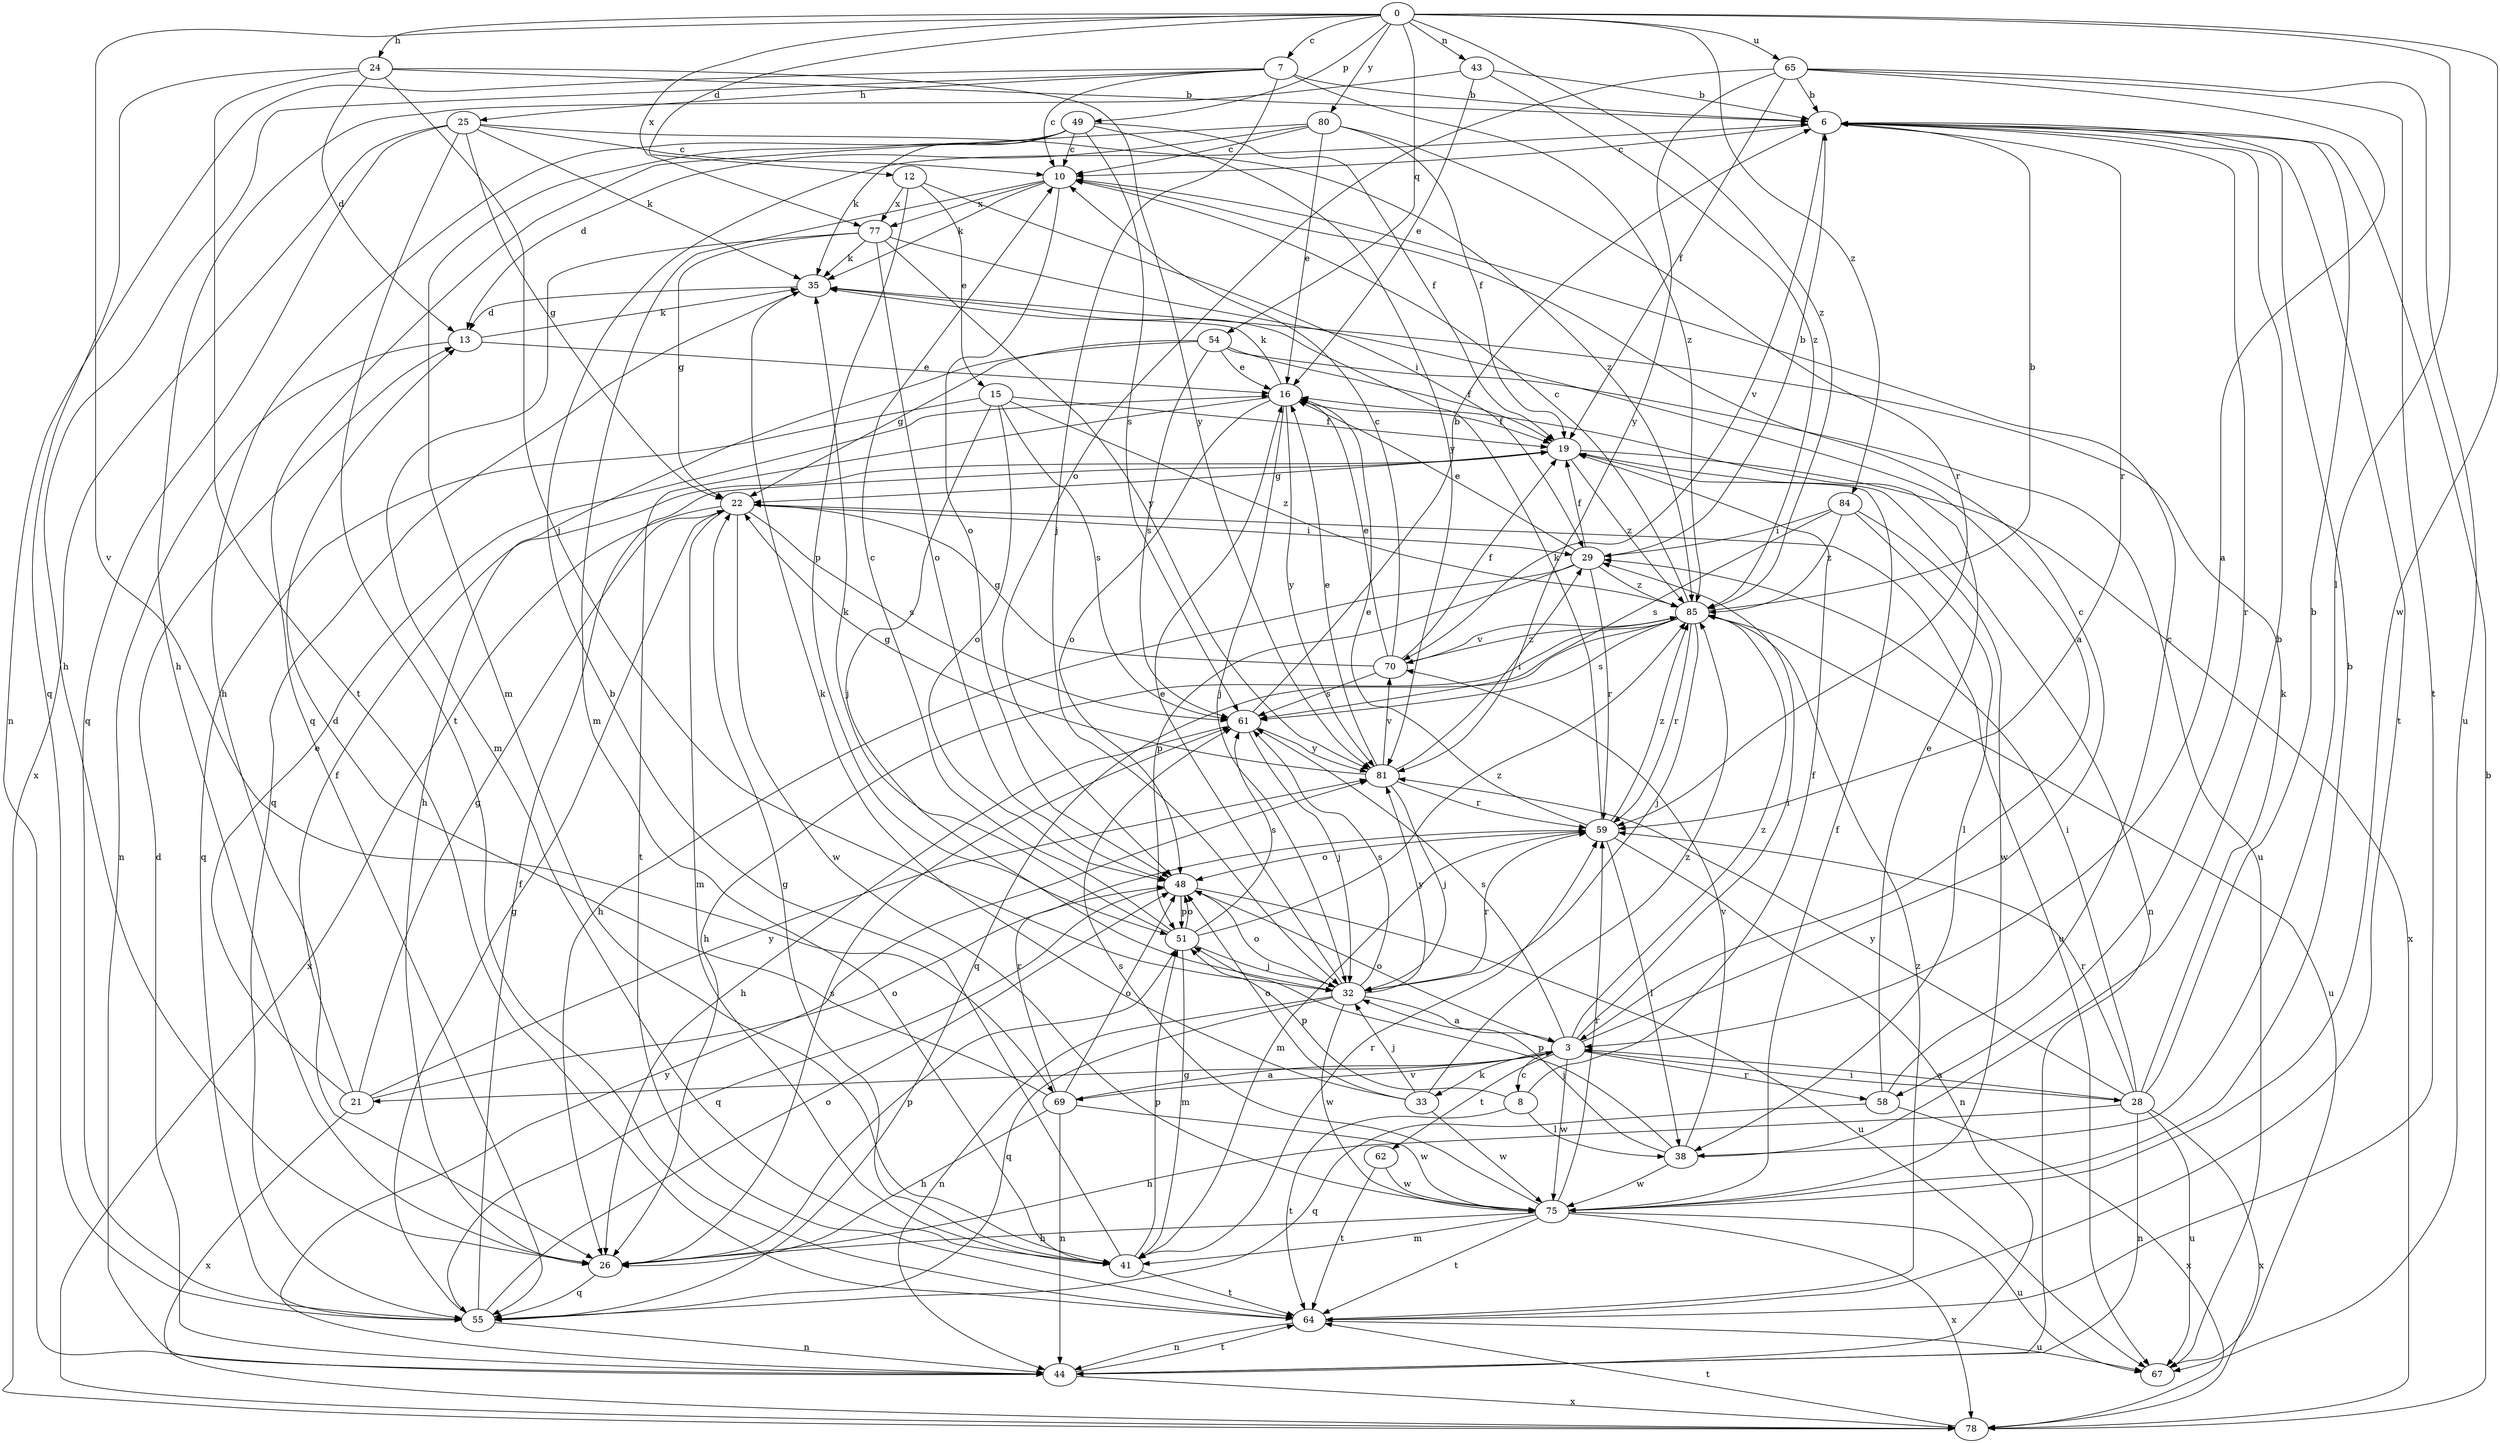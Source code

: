 strict digraph  {
0;
3;
6;
7;
8;
10;
12;
13;
15;
16;
19;
21;
22;
24;
25;
26;
28;
29;
32;
33;
35;
38;
41;
43;
44;
48;
49;
51;
54;
55;
58;
59;
61;
62;
64;
65;
67;
69;
70;
75;
77;
78;
80;
81;
84;
85;
0 -> 7  [label=c];
0 -> 12  [label=d];
0 -> 24  [label=h];
0 -> 38  [label=l];
0 -> 43  [label=n];
0 -> 49  [label=p];
0 -> 54  [label=q];
0 -> 65  [label=u];
0 -> 69  [label=v];
0 -> 75  [label=w];
0 -> 77  [label=x];
0 -> 80  [label=y];
0 -> 84  [label=z];
0 -> 85  [label=z];
3 -> 8  [label=c];
3 -> 10  [label=c];
3 -> 21  [label=g];
3 -> 28  [label=i];
3 -> 29  [label=i];
3 -> 33  [label=k];
3 -> 48  [label=o];
3 -> 58  [label=r];
3 -> 61  [label=s];
3 -> 62  [label=t];
3 -> 69  [label=v];
3 -> 75  [label=w];
3 -> 85  [label=z];
6 -> 10  [label=c];
6 -> 58  [label=r];
6 -> 59  [label=r];
6 -> 64  [label=t];
6 -> 70  [label=v];
7 -> 6  [label=b];
7 -> 10  [label=c];
7 -> 25  [label=h];
7 -> 26  [label=h];
7 -> 32  [label=j];
7 -> 44  [label=n];
7 -> 85  [label=z];
8 -> 19  [label=f];
8 -> 38  [label=l];
8 -> 51  [label=p];
8 -> 64  [label=t];
10 -> 35  [label=k];
10 -> 41  [label=m];
10 -> 48  [label=o];
10 -> 77  [label=x];
12 -> 15  [label=e];
12 -> 29  [label=i];
12 -> 51  [label=p];
12 -> 77  [label=x];
13 -> 16  [label=e];
13 -> 35  [label=k];
13 -> 44  [label=n];
15 -> 19  [label=f];
15 -> 32  [label=j];
15 -> 48  [label=o];
15 -> 55  [label=q];
15 -> 61  [label=s];
15 -> 85  [label=z];
16 -> 19  [label=f];
16 -> 32  [label=j];
16 -> 35  [label=k];
16 -> 48  [label=o];
16 -> 64  [label=t];
16 -> 81  [label=y];
19 -> 22  [label=g];
19 -> 44  [label=n];
19 -> 78  [label=x];
19 -> 85  [label=z];
21 -> 16  [label=e];
21 -> 19  [label=f];
21 -> 22  [label=g];
21 -> 48  [label=o];
21 -> 78  [label=x];
21 -> 81  [label=y];
22 -> 29  [label=i];
22 -> 41  [label=m];
22 -> 61  [label=s];
22 -> 67  [label=u];
22 -> 75  [label=w];
22 -> 78  [label=x];
24 -> 6  [label=b];
24 -> 13  [label=d];
24 -> 32  [label=j];
24 -> 55  [label=q];
24 -> 64  [label=t];
24 -> 81  [label=y];
25 -> 10  [label=c];
25 -> 22  [label=g];
25 -> 35  [label=k];
25 -> 55  [label=q];
25 -> 64  [label=t];
25 -> 78  [label=x];
25 -> 85  [label=z];
26 -> 51  [label=p];
26 -> 55  [label=q];
26 -> 61  [label=s];
28 -> 3  [label=a];
28 -> 6  [label=b];
28 -> 26  [label=h];
28 -> 29  [label=i];
28 -> 35  [label=k];
28 -> 44  [label=n];
28 -> 59  [label=r];
28 -> 67  [label=u];
28 -> 78  [label=x];
28 -> 81  [label=y];
29 -> 6  [label=b];
29 -> 16  [label=e];
29 -> 19  [label=f];
29 -> 26  [label=h];
29 -> 51  [label=p];
29 -> 59  [label=r];
29 -> 85  [label=z];
32 -> 3  [label=a];
32 -> 16  [label=e];
32 -> 44  [label=n];
32 -> 48  [label=o];
32 -> 55  [label=q];
32 -> 59  [label=r];
32 -> 61  [label=s];
32 -> 75  [label=w];
32 -> 81  [label=y];
33 -> 32  [label=j];
33 -> 35  [label=k];
33 -> 48  [label=o];
33 -> 75  [label=w];
33 -> 85  [label=z];
35 -> 13  [label=d];
35 -> 55  [label=q];
38 -> 6  [label=b];
38 -> 32  [label=j];
38 -> 51  [label=p];
38 -> 70  [label=v];
38 -> 75  [label=w];
41 -> 6  [label=b];
41 -> 22  [label=g];
41 -> 51  [label=p];
41 -> 59  [label=r];
41 -> 64  [label=t];
43 -> 6  [label=b];
43 -> 16  [label=e];
43 -> 26  [label=h];
43 -> 85  [label=z];
44 -> 13  [label=d];
44 -> 64  [label=t];
44 -> 78  [label=x];
44 -> 81  [label=y];
48 -> 51  [label=p];
48 -> 55  [label=q];
48 -> 67  [label=u];
49 -> 10  [label=c];
49 -> 19  [label=f];
49 -> 26  [label=h];
49 -> 35  [label=k];
49 -> 41  [label=m];
49 -> 61  [label=s];
49 -> 81  [label=y];
51 -> 10  [label=c];
51 -> 32  [label=j];
51 -> 35  [label=k];
51 -> 41  [label=m];
51 -> 48  [label=o];
51 -> 61  [label=s];
51 -> 85  [label=z];
54 -> 16  [label=e];
54 -> 19  [label=f];
54 -> 22  [label=g];
54 -> 26  [label=h];
54 -> 61  [label=s];
54 -> 67  [label=u];
55 -> 19  [label=f];
55 -> 22  [label=g];
55 -> 44  [label=n];
55 -> 48  [label=o];
58 -> 10  [label=c];
58 -> 16  [label=e];
58 -> 55  [label=q];
58 -> 78  [label=x];
59 -> 16  [label=e];
59 -> 35  [label=k];
59 -> 38  [label=l];
59 -> 41  [label=m];
59 -> 44  [label=n];
59 -> 48  [label=o];
59 -> 85  [label=z];
61 -> 6  [label=b];
61 -> 26  [label=h];
61 -> 32  [label=j];
61 -> 81  [label=y];
62 -> 64  [label=t];
62 -> 75  [label=w];
64 -> 44  [label=n];
64 -> 67  [label=u];
64 -> 85  [label=z];
65 -> 3  [label=a];
65 -> 6  [label=b];
65 -> 19  [label=f];
65 -> 48  [label=o];
65 -> 64  [label=t];
65 -> 67  [label=u];
65 -> 81  [label=y];
69 -> 3  [label=a];
69 -> 13  [label=d];
69 -> 26  [label=h];
69 -> 44  [label=n];
69 -> 48  [label=o];
69 -> 59  [label=r];
69 -> 75  [label=w];
70 -> 10  [label=c];
70 -> 16  [label=e];
70 -> 19  [label=f];
70 -> 22  [label=g];
70 -> 61  [label=s];
70 -> 85  [label=z];
75 -> 6  [label=b];
75 -> 19  [label=f];
75 -> 26  [label=h];
75 -> 41  [label=m];
75 -> 59  [label=r];
75 -> 61  [label=s];
75 -> 64  [label=t];
75 -> 67  [label=u];
75 -> 78  [label=x];
77 -> 3  [label=a];
77 -> 22  [label=g];
77 -> 35  [label=k];
77 -> 41  [label=m];
77 -> 48  [label=o];
77 -> 81  [label=y];
78 -> 6  [label=b];
78 -> 64  [label=t];
80 -> 10  [label=c];
80 -> 13  [label=d];
80 -> 16  [label=e];
80 -> 19  [label=f];
80 -> 55  [label=q];
80 -> 59  [label=r];
81 -> 16  [label=e];
81 -> 22  [label=g];
81 -> 29  [label=i];
81 -> 32  [label=j];
81 -> 59  [label=r];
81 -> 70  [label=v];
84 -> 29  [label=i];
84 -> 38  [label=l];
84 -> 61  [label=s];
84 -> 75  [label=w];
84 -> 85  [label=z];
85 -> 6  [label=b];
85 -> 10  [label=c];
85 -> 26  [label=h];
85 -> 32  [label=j];
85 -> 55  [label=q];
85 -> 59  [label=r];
85 -> 61  [label=s];
85 -> 67  [label=u];
85 -> 70  [label=v];
}
